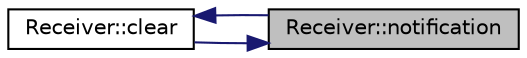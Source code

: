 digraph "Receiver::notification"
{
 // LATEX_PDF_SIZE
  edge [fontname="Helvetica",fontsize="10",labelfontname="Helvetica",labelfontsize="10"];
  node [fontname="Helvetica",fontsize="10",shape=record];
  rankdir="RL";
  Node1 [label="Receiver::notification",height=0.2,width=0.4,color="black", fillcolor="grey75", style="filled", fontcolor="black",tooltip=" "];
  Node1 -> Node2 [dir="back",color="midnightblue",fontsize="10",style="solid",fontname="Helvetica"];
  Node2 [label="Receiver::clear",height=0.2,width=0.4,color="black", fillcolor="white", style="filled",URL="$class_receiver.html#a50e84a757c4cc82c0cebc7b0cf773910",tooltip=" "];
  Node2 -> Node1 [dir="back",color="midnightblue",fontsize="10",style="solid",fontname="Helvetica"];
}
